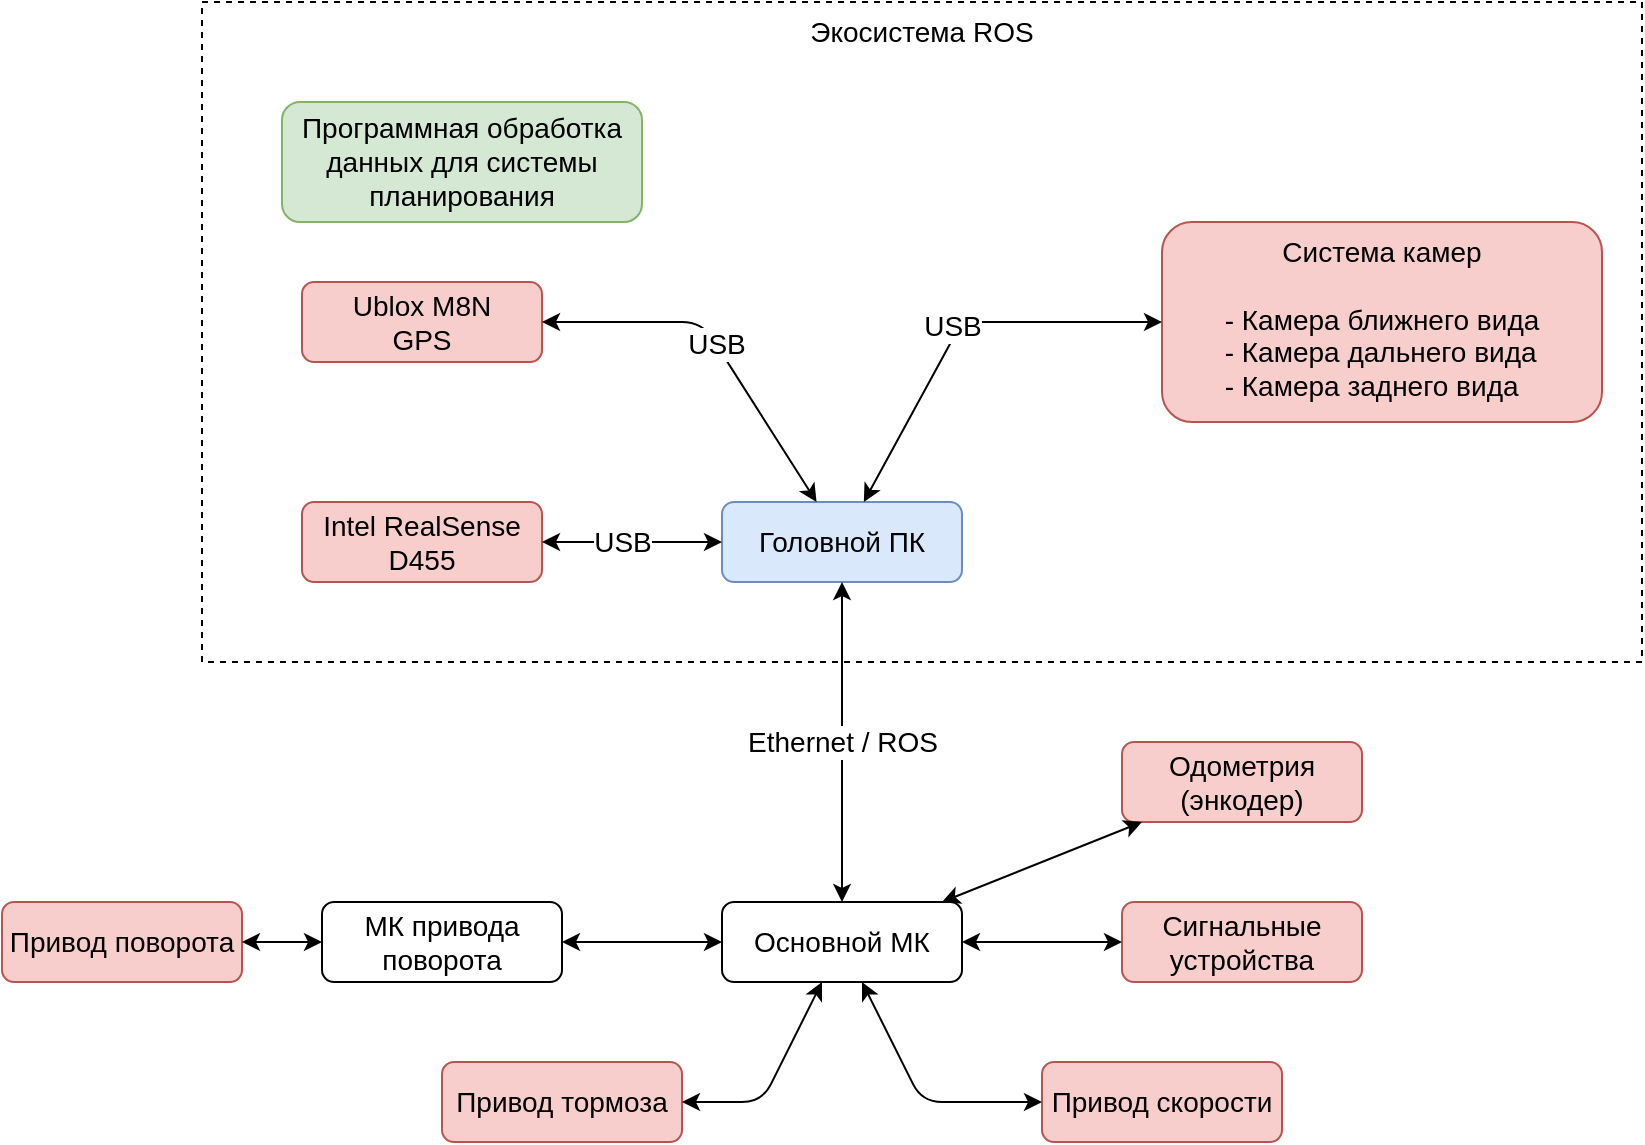 <mxfile pages="5">
    <diagram id="zRDR28uWy2j19FJvfki4" name="MainBlocks">
        <mxGraphModel dx="631" dy="1760" grid="1" gridSize="10" guides="1" tooltips="1" connect="1" arrows="1" fold="1" page="1" pageScale="1" pageWidth="827" pageHeight="1169" math="0" shadow="0">
            <root>
                <mxCell id="0"/>
                <mxCell id="1" parent="0"/>
                <mxCell id="t-ImIZvQn2SqK_caZat9-21" value="Экосистема ROS" style="rounded=0;whiteSpace=wrap;html=1;fontSize=14;verticalAlign=top;dashed=1;" parent="1" vertex="1">
                    <mxGeometry x="180" y="-250" width="720" height="330" as="geometry"/>
                </mxCell>
                <mxCell id="t-ImIZvQn2SqK_caZat9-1" value="Привод тормоза" style="rounded=1;whiteSpace=wrap;html=1;fontSize=14;fillColor=#f8cecc;strokeColor=#b85450;" parent="1" vertex="1">
                    <mxGeometry x="300" y="280" width="120" height="40" as="geometry"/>
                </mxCell>
                <mxCell id="t-ImIZvQn2SqK_caZat9-3" value="" style="endArrow=classic;startArrow=classic;html=1;fontSize=14;" parent="1" source="t-ImIZvQn2SqK_caZat9-1" target="t-ImIZvQn2SqK_caZat9-4" edge="1">
                    <mxGeometry width="50" height="50" relative="1" as="geometry">
                        <mxPoint x="390" y="440" as="sourcePoint"/>
                        <mxPoint x="360" y="340" as="targetPoint"/>
                        <Array as="points">
                            <mxPoint x="460" y="300"/>
                        </Array>
                    </mxGeometry>
                </mxCell>
                <mxCell id="t-ImIZvQn2SqK_caZat9-4" value="Основной МК" style="rounded=1;whiteSpace=wrap;html=1;fontSize=14;" parent="1" vertex="1">
                    <mxGeometry x="440" y="200" width="120" height="40" as="geometry"/>
                </mxCell>
                <mxCell id="t-ImIZvQn2SqK_caZat9-7" value="МК привода поворота" style="rounded=1;whiteSpace=wrap;html=1;fontSize=14;" parent="1" vertex="1">
                    <mxGeometry x="240" y="200" width="120" height="40" as="geometry"/>
                </mxCell>
                <mxCell id="t-ImIZvQn2SqK_caZat9-8" value="" style="endArrow=classic;startArrow=classic;html=1;fontSize=14;" parent="1" source="t-ImIZvQn2SqK_caZat9-4" target="t-ImIZvQn2SqK_caZat9-7" edge="1">
                    <mxGeometry width="50" height="50" relative="1" as="geometry">
                        <mxPoint x="443.333" y="330" as="sourcePoint"/>
                        <mxPoint x="496.667" y="250" as="targetPoint"/>
                    </mxGeometry>
                </mxCell>
                <mxCell id="t-ImIZvQn2SqK_caZat9-10" value="Головной ПК" style="rounded=1;whiteSpace=wrap;html=1;fontSize=14;fillColor=#dae8fc;strokeColor=#6c8ebf;" parent="1" vertex="1">
                    <mxGeometry x="440" width="120" height="40" as="geometry"/>
                </mxCell>
                <mxCell id="t-ImIZvQn2SqK_caZat9-11" value="Ethernet / ROS" style="endArrow=classic;startArrow=classic;html=1;fontSize=14;" parent="1" source="t-ImIZvQn2SqK_caZat9-10" target="t-ImIZvQn2SqK_caZat9-4" edge="1">
                    <mxGeometry width="50" height="50" relative="1" as="geometry">
                        <mxPoint x="527.143" y="210" as="sourcePoint"/>
                        <mxPoint x="612.857" y="110" as="targetPoint"/>
                    </mxGeometry>
                </mxCell>
                <mxCell id="t-ImIZvQn2SqK_caZat9-13" value="Система камер&lt;br&gt;&lt;br&gt;&lt;div style=&quot;text-align: left&quot;&gt;&lt;span&gt;- Камера ближнего вида&lt;/span&gt;&lt;/div&gt;&lt;div style=&quot;text-align: left&quot;&gt;- Камера дальнего вида&lt;/div&gt;&lt;div style=&quot;text-align: left&quot;&gt;- Камера заднего вида&lt;/div&gt;" style="rounded=1;whiteSpace=wrap;html=1;fontSize=14;fillColor=#f8cecc;strokeColor=#b85450;verticalAlign=top;" parent="1" vertex="1">
                    <mxGeometry x="660" y="-140" width="220" height="100" as="geometry"/>
                </mxCell>
                <mxCell id="t-ImIZvQn2SqK_caZat9-14" value="USB" style="endArrow=classic;startArrow=classic;html=1;fontSize=14;" parent="1" source="t-ImIZvQn2SqK_caZat9-10" target="t-ImIZvQn2SqK_caZat9-13" edge="1">
                    <mxGeometry x="-0.025" y="4" width="50" height="50" relative="1" as="geometry">
                        <mxPoint x="687.143" y="70" as="sourcePoint"/>
                        <mxPoint x="772.857" y="-30" as="targetPoint"/>
                        <Array as="points">
                            <mxPoint x="560" y="-90"/>
                        </Array>
                        <mxPoint as="offset"/>
                    </mxGeometry>
                </mxCell>
                <mxCell id="t-ImIZvQn2SqK_caZat9-15" value="Привод скорости" style="rounded=1;whiteSpace=wrap;html=1;fontSize=14;fillColor=#f8cecc;strokeColor=#b85450;" parent="1" vertex="1">
                    <mxGeometry x="600" y="280" width="120" height="40" as="geometry"/>
                </mxCell>
                <mxCell id="t-ImIZvQn2SqK_caZat9-16" value="" style="endArrow=classic;startArrow=classic;html=1;fontSize=14;" parent="1" source="t-ImIZvQn2SqK_caZat9-4" target="t-ImIZvQn2SqK_caZat9-15" edge="1">
                    <mxGeometry width="50" height="50" relative="1" as="geometry">
                        <mxPoint x="680" y="340" as="sourcePoint"/>
                        <mxPoint x="610" y="330" as="targetPoint"/>
                        <Array as="points">
                            <mxPoint x="540" y="300"/>
                        </Array>
                    </mxGeometry>
                </mxCell>
                <mxCell id="t-ImIZvQn2SqK_caZat9-17" value="Привод поворота" style="rounded=1;whiteSpace=wrap;html=1;fontSize=14;fillColor=#f8cecc;strokeColor=#b85450;" parent="1" vertex="1">
                    <mxGeometry x="80" y="200" width="120" height="40" as="geometry"/>
                </mxCell>
                <mxCell id="t-ImIZvQn2SqK_caZat9-18" value="" style="endArrow=classic;startArrow=classic;html=1;fontSize=14;" parent="1" source="t-ImIZvQn2SqK_caZat9-7" target="t-ImIZvQn2SqK_caZat9-17" edge="1">
                    <mxGeometry width="50" height="50" relative="1" as="geometry">
                        <mxPoint x="527.143" y="210" as="sourcePoint"/>
                        <mxPoint x="612.857" y="110" as="targetPoint"/>
                    </mxGeometry>
                </mxCell>
                <mxCell id="t-ImIZvQn2SqK_caZat9-19" value="Сигнальные устройства" style="rounded=1;whiteSpace=wrap;html=1;fontSize=14;fillColor=#f8cecc;strokeColor=#b85450;" parent="1" vertex="1">
                    <mxGeometry x="640" y="200" width="120" height="40" as="geometry"/>
                </mxCell>
                <mxCell id="t-ImIZvQn2SqK_caZat9-20" value="" style="endArrow=classic;startArrow=classic;html=1;fontSize=14;" parent="1" source="t-ImIZvQn2SqK_caZat9-4" target="t-ImIZvQn2SqK_caZat9-19" edge="1">
                    <mxGeometry width="50" height="50" relative="1" as="geometry">
                        <mxPoint x="527.143" y="210" as="sourcePoint"/>
                        <mxPoint x="612.857" y="110" as="targetPoint"/>
                    </mxGeometry>
                </mxCell>
                <mxCell id="t-ImIZvQn2SqK_caZat9-26" value="Одометрия&lt;br&gt;(энкодер)" style="rounded=1;whiteSpace=wrap;html=1;fontSize=14;fillColor=#f8cecc;strokeColor=#b85450;" parent="1" vertex="1">
                    <mxGeometry x="640" y="120" width="120" height="40" as="geometry"/>
                </mxCell>
                <mxCell id="t-ImIZvQn2SqK_caZat9-27" value="" style="endArrow=classic;startArrow=classic;html=1;fontSize=14;" parent="1" source="t-ImIZvQn2SqK_caZat9-4" target="t-ImIZvQn2SqK_caZat9-26" edge="1">
                    <mxGeometry width="50" height="50" relative="1" as="geometry">
                        <mxPoint x="570" y="230" as="sourcePoint"/>
                        <mxPoint x="650" y="230" as="targetPoint"/>
                    </mxGeometry>
                </mxCell>
                <mxCell id="t-ImIZvQn2SqK_caZat9-32" value="Программная обработка данных для системы планирования" style="rounded=1;whiteSpace=wrap;html=1;fontSize=14;verticalAlign=middle;fillColor=#d5e8d4;strokeColor=#82b366;" parent="1" vertex="1">
                    <mxGeometry x="220" y="-200" width="180" height="60" as="geometry"/>
                </mxCell>
                <mxCell id="yR-QvZx8uirgOthwfy7J-1" value="Intel RealSense&lt;br&gt;D455" style="rounded=1;whiteSpace=wrap;html=1;fontSize=14;fillColor=#f8cecc;strokeColor=#b85450;" parent="1" vertex="1">
                    <mxGeometry x="230" width="120" height="40" as="geometry"/>
                </mxCell>
                <mxCell id="yR-QvZx8uirgOthwfy7J-2" value="USB" style="endArrow=classic;startArrow=classic;html=1;fontSize=14;" parent="1" source="t-ImIZvQn2SqK_caZat9-10" target="yR-QvZx8uirgOthwfy7J-1" edge="1">
                    <mxGeometry x="0.111" width="50" height="50" relative="1" as="geometry">
                        <mxPoint x="470" y="20" as="sourcePoint"/>
                        <mxPoint x="510" y="-190" as="targetPoint"/>
                        <mxPoint as="offset"/>
                    </mxGeometry>
                </mxCell>
                <mxCell id="yR-QvZx8uirgOthwfy7J-3" value="Ublox M8N&lt;br&gt;GPS" style="rounded=1;whiteSpace=wrap;html=1;fontSize=14;fillColor=#f8cecc;strokeColor=#b85450;" parent="1" vertex="1">
                    <mxGeometry x="230" y="-110" width="120" height="40" as="geometry"/>
                </mxCell>
                <mxCell id="yR-QvZx8uirgOthwfy7J-4" value="USB" style="endArrow=classic;startArrow=classic;html=1;fontSize=14;" parent="1" source="t-ImIZvQn2SqK_caZat9-10" target="yR-QvZx8uirgOthwfy7J-3" edge="1">
                    <mxGeometry width="50" height="50" relative="1" as="geometry">
                        <mxPoint x="510" y="10" as="sourcePoint"/>
                        <mxPoint x="510" y="-190" as="targetPoint"/>
                        <Array as="points">
                            <mxPoint x="430" y="-90"/>
                        </Array>
                    </mxGeometry>
                </mxCell>
            </root>
        </mxGraphModel>
    </diagram>
</mxfile>